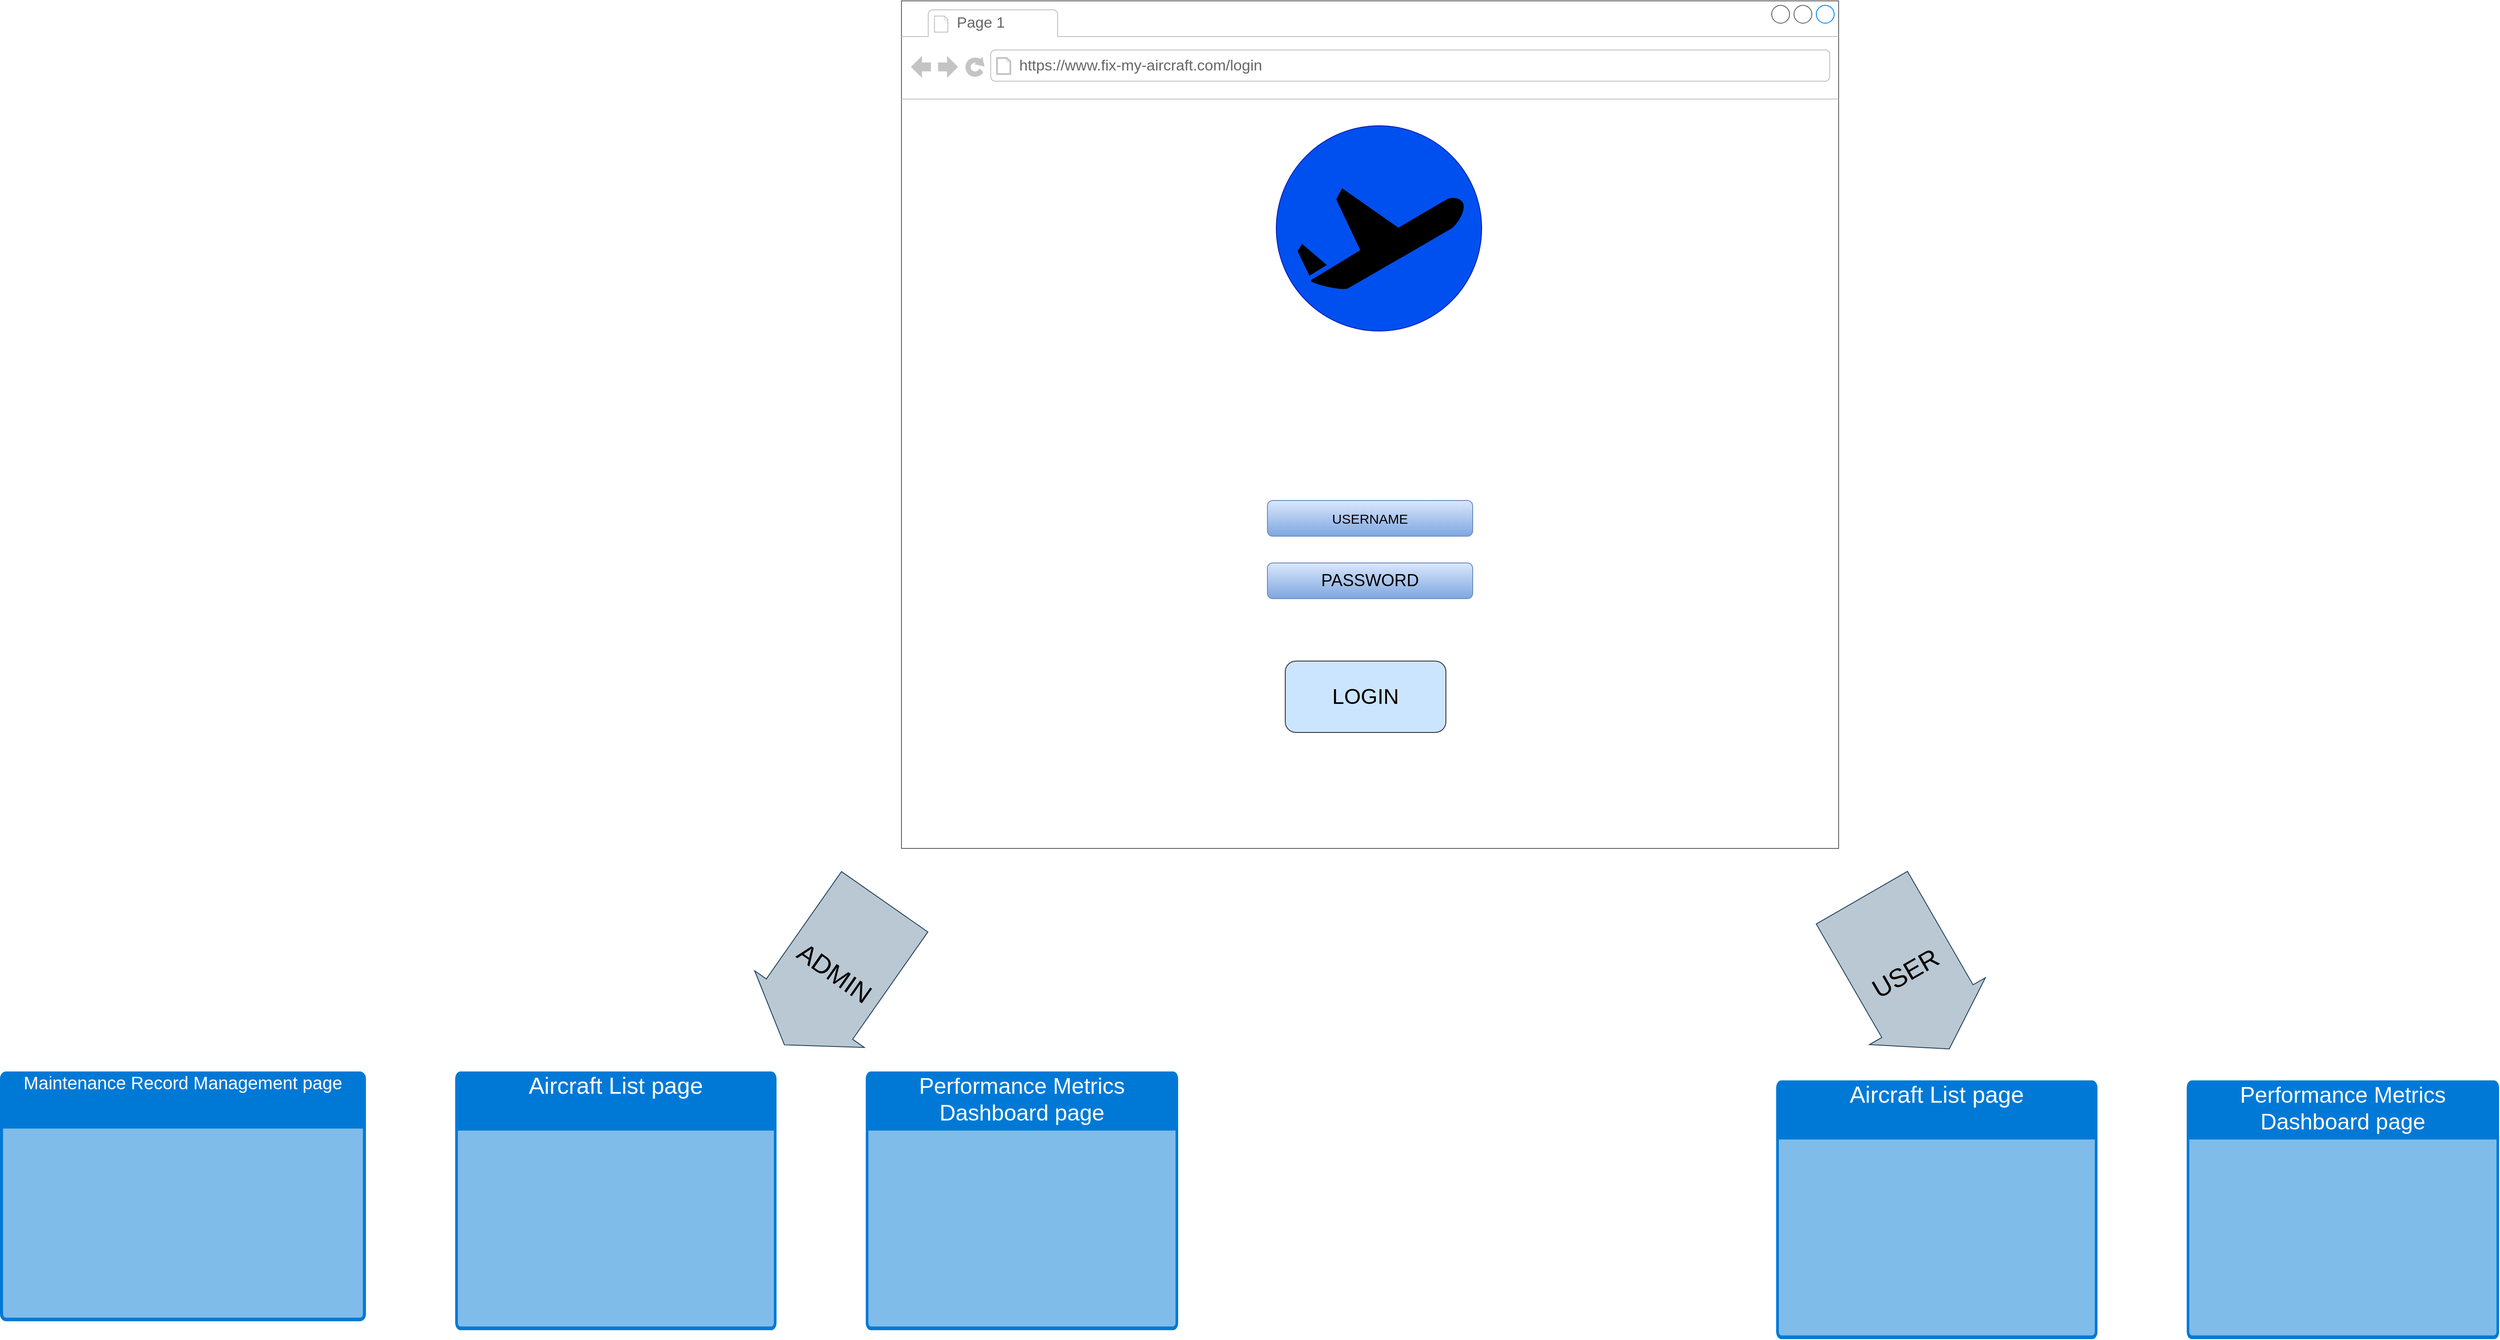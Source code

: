 <mxfile version="24.7.16">
  <diagram name="Page-1" id="aUFB5li6CsV_3EYIewI0">
    <mxGraphModel dx="3829" dy="2243" grid="1" gridSize="10" guides="1" tooltips="1" connect="1" arrows="1" fold="1" page="1" pageScale="1" pageWidth="850" pageHeight="1100" math="0" shadow="0">
      <root>
        <mxCell id="0" />
        <mxCell id="1" parent="0" />
        <mxCell id="opZQIj0cn2ucfGYVO7Pv-3" value="&lt;font style=&quot;font-size: 29px;&quot;&gt;ADMIN&lt;/font&gt;" style="shape=singleArrow;direction=south;whiteSpace=wrap;html=1;rotation=35;arrowWidth=0.787;arrowSize=0.25;fillColor=#bac8d3;strokeColor=#23445d;" vertex="1" parent="1">
          <mxGeometry x="-790" y="422.09" width="150" height="195.81" as="geometry" />
        </mxCell>
        <mxCell id="opZQIj0cn2ucfGYVO7Pv-25" value="&lt;font style=&quot;font-size: 20px;&quot;&gt;Maintenance Record Management page&lt;/font&gt;" style="html=1;whiteSpace=wrap;strokeColor=none;fillColor=#0079D6;labelPosition=center;verticalLabelPosition=middle;verticalAlign=top;align=center;fontSize=12;outlineConnect=0;spacingTop=-6;fontColor=#FFFFFF;sketch=0;shape=mxgraph.sitemap.page;" vertex="1" parent="1">
          <mxGeometry x="-1650" y="630" width="410" height="280" as="geometry" />
        </mxCell>
        <mxCell id="opZQIj0cn2ucfGYVO7Pv-26" value="&lt;font style=&quot;font-size: 26px;&quot;&gt;Aircraft List page&lt;/font&gt;" style="html=1;whiteSpace=wrap;strokeColor=none;fillColor=#0079D6;labelPosition=center;verticalLabelPosition=middle;verticalAlign=top;align=center;fontSize=12;outlineConnect=0;spacingTop=-6;fontColor=#FFFFFF;sketch=0;shape=mxgraph.sitemap.page;" vertex="1" parent="1">
          <mxGeometry x="-1140" y="630" width="360" height="290" as="geometry" />
        </mxCell>
        <mxCell id="opZQIj0cn2ucfGYVO7Pv-28" value="&lt;font style=&quot;font-size: 25px;&quot;&gt;Performance Metrics Dashboard page&lt;/font&gt;" style="html=1;whiteSpace=wrap;strokeColor=none;fillColor=#0079D6;labelPosition=center;verticalLabelPosition=middle;verticalAlign=top;align=center;fontSize=12;outlineConnect=0;spacingTop=-6;fontColor=#FFFFFF;sketch=0;shape=mxgraph.sitemap.page;" vertex="1" parent="1">
          <mxGeometry x="-680" y="630" width="350" height="290" as="geometry" />
        </mxCell>
        <mxCell id="opZQIj0cn2ucfGYVO7Pv-34" value="" style="strokeWidth=1;shadow=0;dashed=0;align=center;html=1;shape=mxgraph.mockup.containers.browserWindow;rSize=0;strokeColor=#666666;mainText=,;recursiveResize=0;rounded=0;labelBackgroundColor=none;fontFamily=Verdana;fontSize=12" vertex="1" parent="1">
          <mxGeometry x="-640" y="-570" width="1050" height="950" as="geometry" />
        </mxCell>
        <mxCell id="opZQIj0cn2ucfGYVO7Pv-35" value="Page 1" style="strokeWidth=1;shadow=0;dashed=0;align=center;html=1;shape=mxgraph.mockup.containers.anchor;fontSize=17;fontColor=#666666;align=left;" vertex="1" parent="opZQIj0cn2ucfGYVO7Pv-34">
          <mxGeometry x="60" y="12" width="110" height="26" as="geometry" />
        </mxCell>
        <mxCell id="opZQIj0cn2ucfGYVO7Pv-36" value="https://www.fix-my-aircraft.com/login" style="strokeWidth=1;shadow=0;dashed=0;align=center;html=1;shape=mxgraph.mockup.containers.anchor;rSize=0;fontSize=17;fontColor=#666666;align=left;" vertex="1" parent="opZQIj0cn2ucfGYVO7Pv-34">
          <mxGeometry x="130" y="60" width="250" height="26" as="geometry" />
        </mxCell>
        <mxCell id="opZQIj0cn2ucfGYVO7Pv-43" value="&lt;br&gt;&lt;div&gt;&lt;br&gt;&lt;/div&gt;" style="text;html=1;points=[];align=left;verticalAlign=top;spacingTop=-4;fontSize=30;fontFamily=Verdana" vertex="1" parent="opZQIj0cn2ucfGYVO7Pv-34">
          <mxGeometry x="465" y="410" width="145" height="50" as="geometry" />
        </mxCell>
        <mxCell id="opZQIj0cn2ucfGYVO7Pv-23" value="" style="ellipse;whiteSpace=wrap;html=1;aspect=fixed;fillColor=#0050ef;fontColor=#ffffff;strokeColor=#001DBC;" vertex="1" parent="opZQIj0cn2ucfGYVO7Pv-34">
          <mxGeometry x="420" y="140" width="230" height="230" as="geometry" />
        </mxCell>
        <mxCell id="opZQIj0cn2ucfGYVO7Pv-24" value="" style="shape=mxgraph.signs.transportation.airplane_1;html=1;pointerEvents=1;fillColor=#000000;strokeColor=none;verticalLabelPosition=bottom;verticalAlign=top;align=center;" vertex="1" parent="opZQIj0cn2ucfGYVO7Pv-34">
          <mxGeometry x="443.75" y="210" width="187.5" height="115" as="geometry" />
        </mxCell>
        <mxCell id="opZQIj0cn2ucfGYVO7Pv-18" value="&lt;font style=&quot;font-size: 15px;&quot;&gt;USERNAME&lt;/font&gt;" style="rounded=1;whiteSpace=wrap;html=1;fillColor=#dae8fc;gradientColor=#7ea6e0;strokeColor=#6c8ebf;" vertex="1" parent="opZQIj0cn2ucfGYVO7Pv-34">
          <mxGeometry x="410" y="560" width="230" height="40" as="geometry" />
        </mxCell>
        <mxCell id="opZQIj0cn2ucfGYVO7Pv-19" value="&lt;font style=&quot;font-size: 19px;&quot;&gt;PASSWORD&lt;/font&gt;" style="rounded=1;whiteSpace=wrap;html=1;fillColor=#dae8fc;gradientColor=#7ea6e0;strokeColor=#6c8ebf;" vertex="1" parent="opZQIj0cn2ucfGYVO7Pv-34">
          <mxGeometry x="410" y="630" width="230" height="40" as="geometry" />
        </mxCell>
        <mxCell id="opZQIj0cn2ucfGYVO7Pv-21" value="&lt;font style=&quot;font-size: 24px;&quot;&gt;LOGIN&lt;/font&gt;" style="rounded=1;whiteSpace=wrap;html=1;fillColor=#cce5ff;strokeColor=#36393d;" vertex="1" parent="opZQIj0cn2ucfGYVO7Pv-34">
          <mxGeometry x="430" y="740" width="180" height="80" as="geometry" />
        </mxCell>
        <mxCell id="opZQIj0cn2ucfGYVO7Pv-91" value="&lt;font style=&quot;font-size: 29px;&quot;&gt;USER&lt;/font&gt;" style="shape=singleArrow;direction=south;whiteSpace=wrap;html=1;rotation=-30;arrowWidth=0.787;arrowSize=0.25;fillColor=#bac8d3;strokeColor=#23445d;" vertex="1" parent="1">
          <mxGeometry x="410" y="422.09" width="150" height="195.81" as="geometry" />
        </mxCell>
        <mxCell id="opZQIj0cn2ucfGYVO7Pv-92" value="&lt;font style=&quot;font-size: 26px;&quot;&gt;Aircraft List page&lt;/font&gt;" style="html=1;whiteSpace=wrap;strokeColor=none;fillColor=#0079D6;labelPosition=center;verticalLabelPosition=middle;verticalAlign=top;align=center;fontSize=12;outlineConnect=0;spacingTop=-6;fontColor=#FFFFFF;sketch=0;shape=mxgraph.sitemap.page;" vertex="1" parent="1">
          <mxGeometry x="340" y="640" width="360" height="290" as="geometry" />
        </mxCell>
        <mxCell id="opZQIj0cn2ucfGYVO7Pv-94" value="&lt;font style=&quot;font-size: 25px;&quot;&gt;Performance Metrics Dashboard page&lt;/font&gt;" style="html=1;whiteSpace=wrap;strokeColor=none;fillColor=#0079D6;labelPosition=center;verticalLabelPosition=middle;verticalAlign=top;align=center;fontSize=12;outlineConnect=0;spacingTop=-6;fontColor=#FFFFFF;sketch=0;shape=mxgraph.sitemap.page;" vertex="1" parent="1">
          <mxGeometry x="800" y="640" width="350" height="290" as="geometry" />
        </mxCell>
      </root>
    </mxGraphModel>
  </diagram>
</mxfile>
